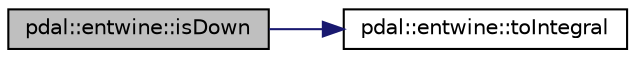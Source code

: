 digraph "pdal::entwine::isDown"
{
  edge [fontname="Helvetica",fontsize="10",labelfontname="Helvetica",labelfontsize="10"];
  node [fontname="Helvetica",fontsize="10",shape=record];
  rankdir="LR";
  Node1 [label="pdal::entwine::isDown",height=0.2,width=0.4,color="black", fillcolor="grey75", style="filled", fontcolor="black"];
  Node1 -> Node2 [color="midnightblue",fontsize="10",style="solid",fontname="Helvetica"];
  Node2 [label="pdal::entwine::toIntegral",height=0.2,width=0.4,color="black", fillcolor="white", style="filled",URL="$namespacepdal_1_1entwine.html#a1cadbd2643224aea992544a7d53e6365"];
}
